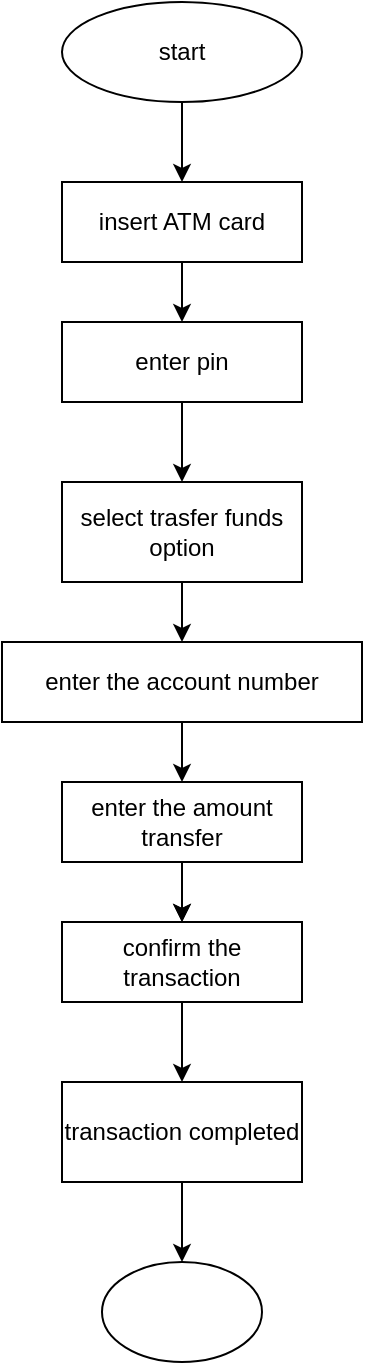 <mxfile version="22.0.8" type="google">
  <diagram name="Page-1" id="fYcZCn30iiQ5FmbSH2AP">
    <mxGraphModel dx="1242" dy="569" grid="1" gridSize="10" guides="1" tooltips="1" connect="1" arrows="1" fold="1" page="1" pageScale="1" pageWidth="850" pageHeight="1100" math="0" shadow="0">
      <root>
        <mxCell id="0" />
        <mxCell id="1" parent="0" />
        <mxCell id="LqzOLtEaFSzJpa3GuQfP-3" value="" style="edgeStyle=orthogonalEdgeStyle;rounded=0;orthogonalLoop=1;jettySize=auto;html=1;" edge="1" parent="1" source="LqzOLtEaFSzJpa3GuQfP-1" target="LqzOLtEaFSzJpa3GuQfP-2">
          <mxGeometry relative="1" as="geometry" />
        </mxCell>
        <mxCell id="LqzOLtEaFSzJpa3GuQfP-1" value="start" style="ellipse;whiteSpace=wrap;html=1;" vertex="1" parent="1">
          <mxGeometry x="390" y="50" width="120" height="50" as="geometry" />
        </mxCell>
        <mxCell id="LqzOLtEaFSzJpa3GuQfP-5" value="" style="edgeStyle=orthogonalEdgeStyle;rounded=0;orthogonalLoop=1;jettySize=auto;html=1;" edge="1" parent="1" source="LqzOLtEaFSzJpa3GuQfP-2" target="LqzOLtEaFSzJpa3GuQfP-4">
          <mxGeometry relative="1" as="geometry" />
        </mxCell>
        <mxCell id="LqzOLtEaFSzJpa3GuQfP-2" value="insert ATM card" style="whiteSpace=wrap;html=1;" vertex="1" parent="1">
          <mxGeometry x="390" y="140" width="120" height="40" as="geometry" />
        </mxCell>
        <mxCell id="LqzOLtEaFSzJpa3GuQfP-7" value="" style="edgeStyle=orthogonalEdgeStyle;rounded=0;orthogonalLoop=1;jettySize=auto;html=1;" edge="1" parent="1" source="LqzOLtEaFSzJpa3GuQfP-4" target="LqzOLtEaFSzJpa3GuQfP-6">
          <mxGeometry relative="1" as="geometry" />
        </mxCell>
        <mxCell id="LqzOLtEaFSzJpa3GuQfP-4" value="enter pin" style="whiteSpace=wrap;html=1;" vertex="1" parent="1">
          <mxGeometry x="390" y="210" width="120" height="40" as="geometry" />
        </mxCell>
        <mxCell id="LqzOLtEaFSzJpa3GuQfP-9" value="" style="edgeStyle=orthogonalEdgeStyle;rounded=0;orthogonalLoop=1;jettySize=auto;html=1;" edge="1" parent="1" source="LqzOLtEaFSzJpa3GuQfP-6" target="LqzOLtEaFSzJpa3GuQfP-8">
          <mxGeometry relative="1" as="geometry" />
        </mxCell>
        <mxCell id="LqzOLtEaFSzJpa3GuQfP-6" value="select trasfer funds option" style="whiteSpace=wrap;html=1;" vertex="1" parent="1">
          <mxGeometry x="390" y="290" width="120" height="50" as="geometry" />
        </mxCell>
        <mxCell id="LqzOLtEaFSzJpa3GuQfP-11" value="" style="edgeStyle=orthogonalEdgeStyle;rounded=0;orthogonalLoop=1;jettySize=auto;html=1;" edge="1" parent="1" source="LqzOLtEaFSzJpa3GuQfP-8" target="LqzOLtEaFSzJpa3GuQfP-10">
          <mxGeometry relative="1" as="geometry" />
        </mxCell>
        <mxCell id="LqzOLtEaFSzJpa3GuQfP-8" value="enter the account number" style="whiteSpace=wrap;html=1;" vertex="1" parent="1">
          <mxGeometry x="360" y="370" width="180" height="40" as="geometry" />
        </mxCell>
        <mxCell id="LqzOLtEaFSzJpa3GuQfP-15" value="" style="edgeStyle=orthogonalEdgeStyle;rounded=0;orthogonalLoop=1;jettySize=auto;html=1;" edge="1" parent="1" source="LqzOLtEaFSzJpa3GuQfP-10" target="LqzOLtEaFSzJpa3GuQfP-14">
          <mxGeometry relative="1" as="geometry" />
        </mxCell>
        <mxCell id="LqzOLtEaFSzJpa3GuQfP-16" value="" style="edgeStyle=orthogonalEdgeStyle;rounded=0;orthogonalLoop=1;jettySize=auto;html=1;" edge="1" parent="1" source="LqzOLtEaFSzJpa3GuQfP-10" target="LqzOLtEaFSzJpa3GuQfP-14">
          <mxGeometry relative="1" as="geometry" />
        </mxCell>
        <mxCell id="LqzOLtEaFSzJpa3GuQfP-10" value="enter the amount transfer" style="whiteSpace=wrap;html=1;" vertex="1" parent="1">
          <mxGeometry x="390" y="440" width="120" height="40" as="geometry" />
        </mxCell>
        <mxCell id="LqzOLtEaFSzJpa3GuQfP-18" value="" style="edgeStyle=orthogonalEdgeStyle;rounded=0;orthogonalLoop=1;jettySize=auto;html=1;" edge="1" parent="1" source="LqzOLtEaFSzJpa3GuQfP-14" target="LqzOLtEaFSzJpa3GuQfP-17">
          <mxGeometry relative="1" as="geometry" />
        </mxCell>
        <mxCell id="LqzOLtEaFSzJpa3GuQfP-14" value="confirm the transaction" style="whiteSpace=wrap;html=1;" vertex="1" parent="1">
          <mxGeometry x="390" y="510" width="120" height="40" as="geometry" />
        </mxCell>
        <mxCell id="LqzOLtEaFSzJpa3GuQfP-20" value="" style="edgeStyle=orthogonalEdgeStyle;rounded=0;orthogonalLoop=1;jettySize=auto;html=1;" edge="1" parent="1" source="LqzOLtEaFSzJpa3GuQfP-17" target="LqzOLtEaFSzJpa3GuQfP-19">
          <mxGeometry relative="1" as="geometry" />
        </mxCell>
        <mxCell id="LqzOLtEaFSzJpa3GuQfP-17" value="transaction completed" style="whiteSpace=wrap;html=1;" vertex="1" parent="1">
          <mxGeometry x="390" y="590" width="120" height="50" as="geometry" />
        </mxCell>
        <mxCell id="LqzOLtEaFSzJpa3GuQfP-19" value="" style="ellipse;whiteSpace=wrap;html=1;" vertex="1" parent="1">
          <mxGeometry x="410" y="680" width="80" height="50" as="geometry" />
        </mxCell>
      </root>
    </mxGraphModel>
  </diagram>
</mxfile>

